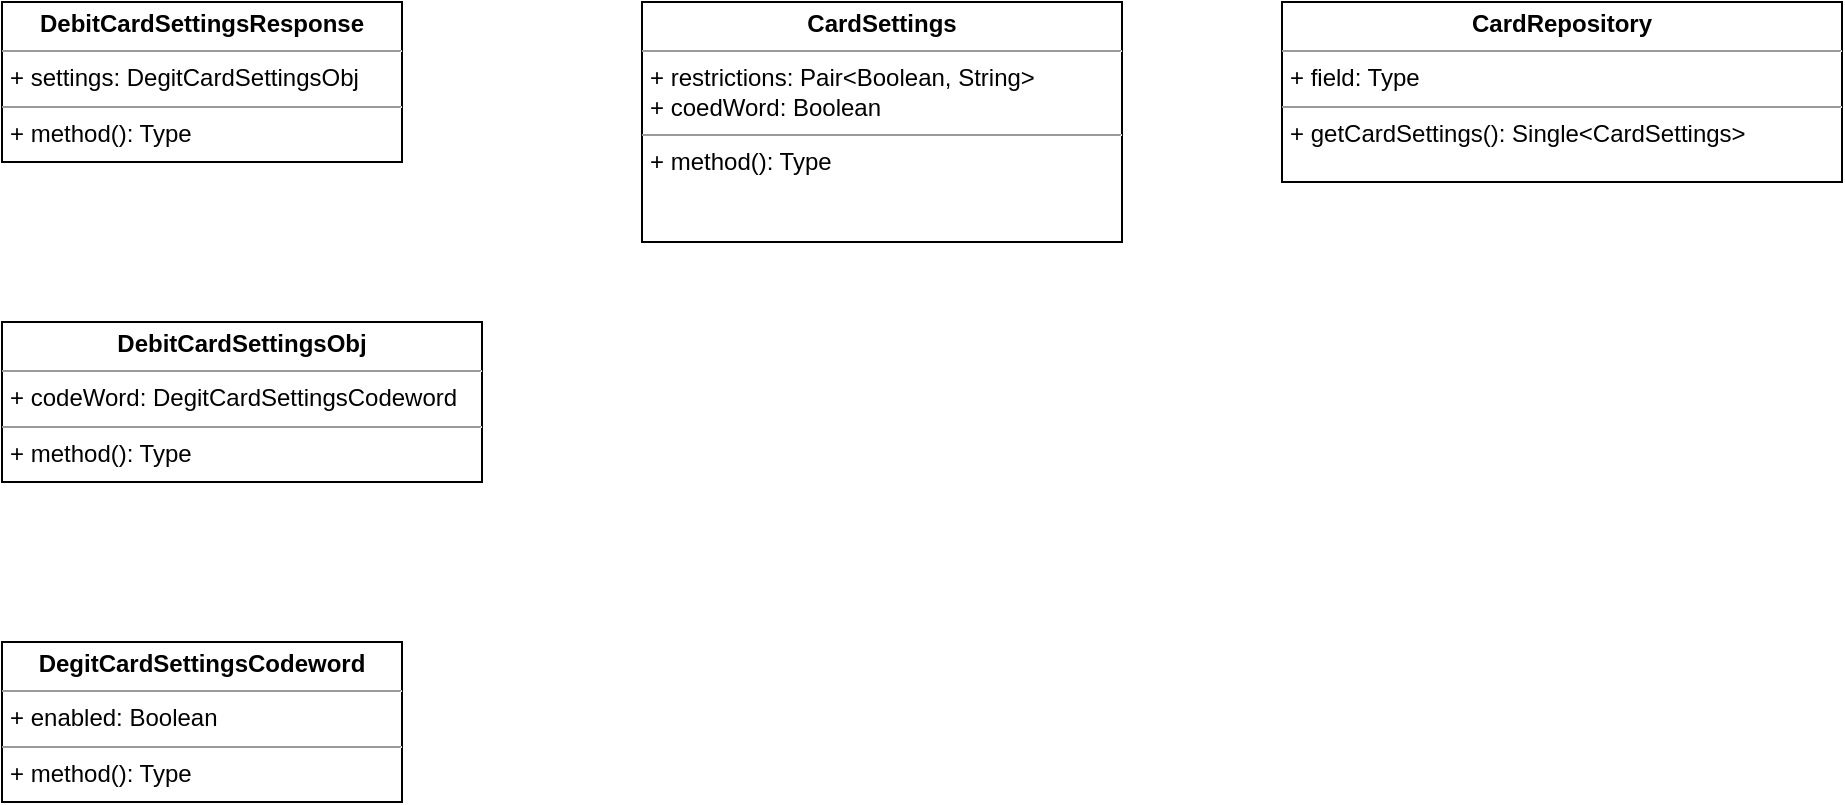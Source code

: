<mxfile version="15.8.3" type="github">
  <diagram id="AHUYyGF5CXVSRj4vwZ1q" name="Page-1">
    <mxGraphModel dx="981" dy="532" grid="1" gridSize="10" guides="1" tooltips="1" connect="1" arrows="1" fold="1" page="1" pageScale="1" pageWidth="850" pageHeight="1100" math="0" shadow="0">
      <root>
        <mxCell id="0" />
        <mxCell id="1" parent="0" />
        <mxCell id="fhfVND5djg5tMZHREXdb-1" value="&lt;p style=&quot;margin: 0px ; margin-top: 4px ; text-align: center&quot;&gt;&lt;b&gt;DebitCardSettingsResponse&lt;/b&gt;&lt;/p&gt;&lt;hr size=&quot;1&quot;&gt;&lt;p style=&quot;margin: 0px ; margin-left: 4px&quot;&gt;+ settings: DegitCardSettingsObj&lt;/p&gt;&lt;hr size=&quot;1&quot;&gt;&lt;p style=&quot;margin: 0px ; margin-left: 4px&quot;&gt;+ method(): Type&lt;/p&gt;" style="verticalAlign=top;align=left;overflow=fill;fontSize=12;fontFamily=Helvetica;html=1;" vertex="1" parent="1">
          <mxGeometry x="80" y="160" width="200" height="80" as="geometry" />
        </mxCell>
        <mxCell id="fhfVND5djg5tMZHREXdb-2" value="&lt;p style=&quot;margin: 0px ; margin-top: 4px ; text-align: center&quot;&gt;&lt;b&gt;DebitCardSettingsObj&lt;/b&gt;&lt;/p&gt;&lt;hr size=&quot;1&quot;&gt;&lt;p style=&quot;margin: 0px ; margin-left: 4px&quot;&gt;+ codeWord: DegitCardSettingsCodeword&lt;/p&gt;&lt;hr size=&quot;1&quot;&gt;&lt;p style=&quot;margin: 0px ; margin-left: 4px&quot;&gt;+ method(): Type&lt;/p&gt;" style="verticalAlign=top;align=left;overflow=fill;fontSize=12;fontFamily=Helvetica;html=1;" vertex="1" parent="1">
          <mxGeometry x="80" y="320" width="240" height="80" as="geometry" />
        </mxCell>
        <mxCell id="fhfVND5djg5tMZHREXdb-3" value="&lt;p style=&quot;margin: 0px ; margin-top: 4px ; text-align: center&quot;&gt;&lt;b&gt;DegitCardSettingsCodeword&lt;/b&gt;&lt;/p&gt;&lt;hr size=&quot;1&quot;&gt;&lt;p style=&quot;margin: 0px ; margin-left: 4px&quot;&gt;+ enabled: Boolean&lt;/p&gt;&lt;hr size=&quot;1&quot;&gt;&lt;p style=&quot;margin: 0px ; margin-left: 4px&quot;&gt;+ method(): Type&lt;/p&gt;" style="verticalAlign=top;align=left;overflow=fill;fontSize=12;fontFamily=Helvetica;html=1;" vertex="1" parent="1">
          <mxGeometry x="80" y="480" width="200" height="80" as="geometry" />
        </mxCell>
        <mxCell id="fhfVND5djg5tMZHREXdb-4" value="&lt;p style=&quot;margin: 0px ; margin-top: 4px ; text-align: center&quot;&gt;&lt;b&gt;CardSettings&lt;/b&gt;&lt;/p&gt;&lt;hr size=&quot;1&quot;&gt;&lt;p style=&quot;margin: 0px ; margin-left: 4px&quot;&gt;+ restrictions: Pair&amp;lt;Boolean, String&amp;gt;&lt;/p&gt;&lt;p style=&quot;margin: 0px ; margin-left: 4px&quot;&gt;+ coedWord: Boolean&lt;br&gt;&lt;/p&gt;&lt;hr size=&quot;1&quot;&gt;&lt;p style=&quot;margin: 0px ; margin-left: 4px&quot;&gt;+ method(): Type&lt;/p&gt;" style="verticalAlign=top;align=left;overflow=fill;fontSize=12;fontFamily=Helvetica;html=1;" vertex="1" parent="1">
          <mxGeometry x="400" y="160" width="240" height="120" as="geometry" />
        </mxCell>
        <mxCell id="fhfVND5djg5tMZHREXdb-5" value="&lt;p style=&quot;margin: 0px ; margin-top: 4px ; text-align: center&quot;&gt;&lt;b&gt;CardRepository&lt;/b&gt;&lt;/p&gt;&lt;hr size=&quot;1&quot;&gt;&lt;p style=&quot;margin: 0px ; margin-left: 4px&quot;&gt;+ field: Type&lt;/p&gt;&lt;hr size=&quot;1&quot;&gt;&lt;p style=&quot;margin: 0px ; margin-left: 4px&quot;&gt;+ getCardSettings(): Single&amp;lt;CardSettings&amp;gt;&lt;/p&gt;" style="verticalAlign=top;align=left;overflow=fill;fontSize=12;fontFamily=Helvetica;html=1;" vertex="1" parent="1">
          <mxGeometry x="720" y="160" width="280" height="90" as="geometry" />
        </mxCell>
      </root>
    </mxGraphModel>
  </diagram>
</mxfile>
